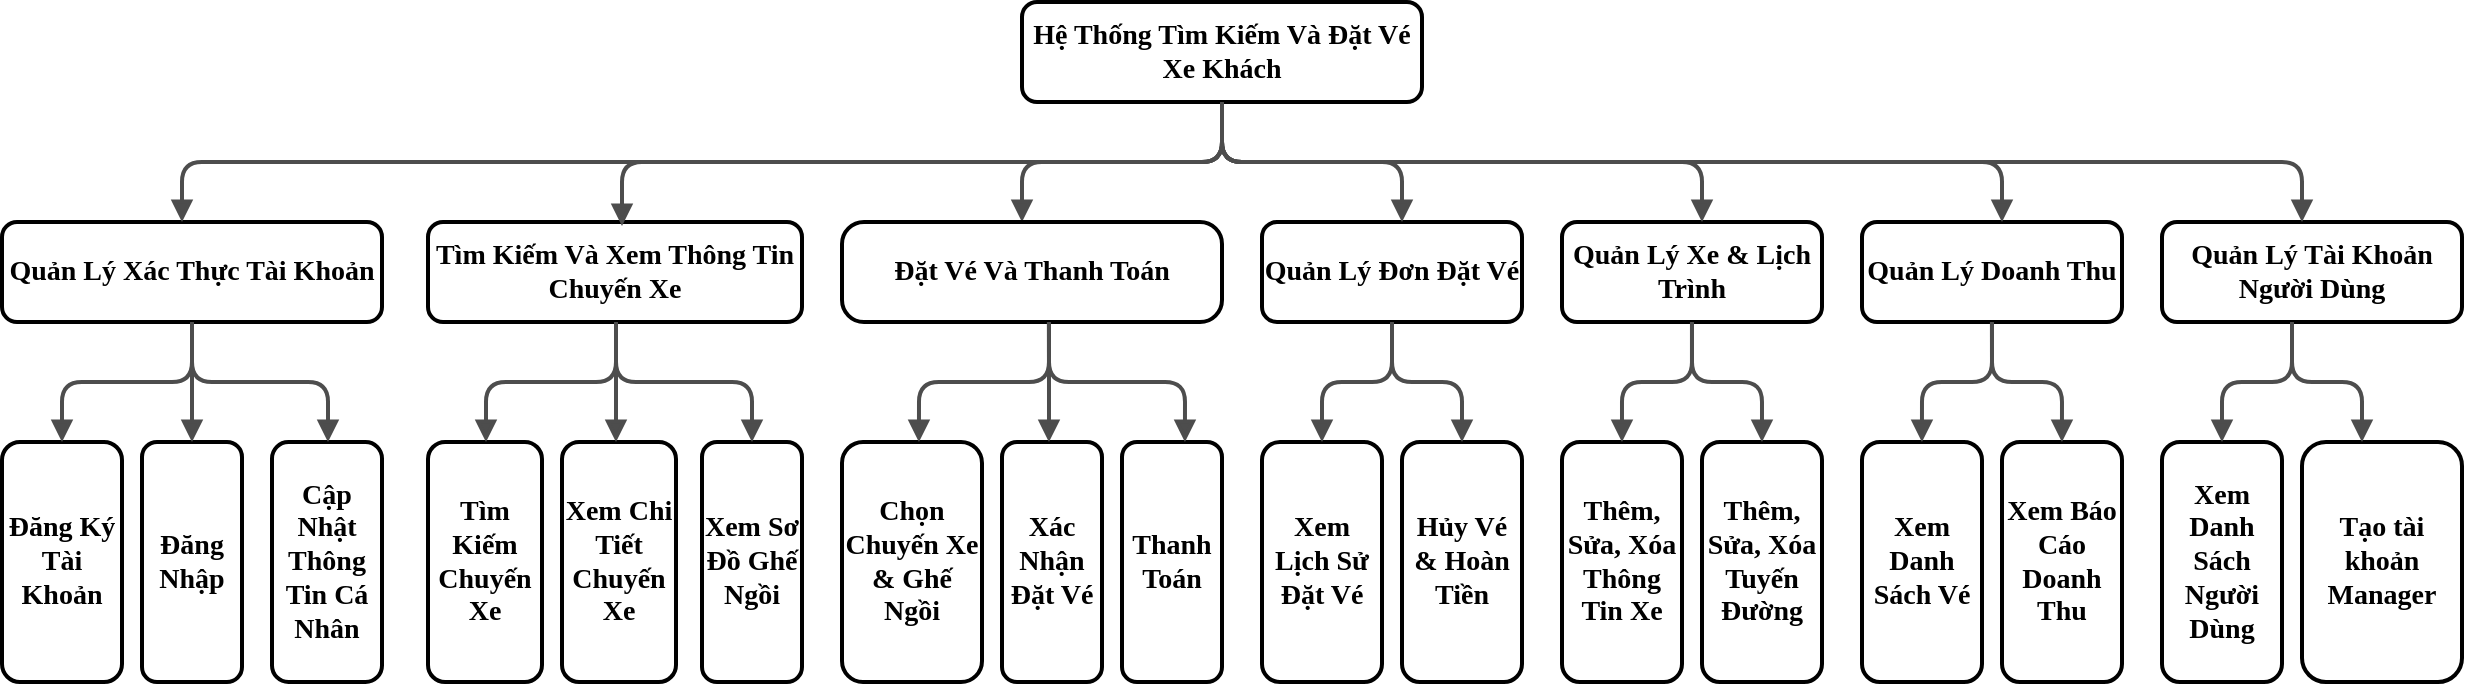 <mxfile version="26.1.0">
  <diagram name="Page-1" id="19d8dcba-68ad-dc05-1034-9cf7b2a963f6">
    <mxGraphModel dx="1313" dy="696" grid="1" gridSize="10" guides="1" tooltips="1" connect="1" arrows="1" fold="1" page="1" pageScale="1" pageWidth="1100" pageHeight="850" background="#ffffff" math="0" shadow="0">
      <root>
        <mxCell id="0" />
        <mxCell id="1" parent="0" />
        <mxCell id="218ae93e1282097f-44" value="" style="edgeStyle=orthogonalEdgeStyle;rounded=1;html=1;labelBackgroundColor=none;endArrow=block;endFill=1;strokeColor=#4D4D4D;strokeWidth=2;fontFamily=Verdana;fontSize=14;fontStyle=1;exitX=0.5;exitY=1;exitDx=0;exitDy=0;" parent="1" source="6257edae8c83ed4a-1" target="218ae93e1282097f-2" edge="1">
          <mxGeometry relative="1" as="geometry">
            <mxPoint x="1260" y="160" as="sourcePoint" />
            <Array as="points">
              <mxPoint x="1250" y="190" />
              <mxPoint x="1150" y="190" />
            </Array>
          </mxGeometry>
        </mxCell>
        <mxCell id="218ae93e1282097f-8" value="Đăng Ký Tài Khoản" style="whiteSpace=wrap;html=1;rounded=1;shadow=0;comic=0;strokeWidth=2;fontFamily=Verdana;align=center;fontSize=14;fontStyle=1" parent="1" vertex="1">
          <mxGeometry x="640" y="330" width="60" height="120" as="geometry" />
        </mxCell>
        <mxCell id="6257edae8c83ed4a-9" value="Quản Lý Xác Thực Tài Khoản" style="whiteSpace=wrap;html=1;rounded=1;shadow=0;comic=0;strokeWidth=2;fontFamily=Verdana;align=center;fontSize=14;fontStyle=1" parent="1" vertex="1">
          <mxGeometry x="640" y="220" width="190" height="50" as="geometry" />
        </mxCell>
        <mxCell id="6257edae8c83ed4a-21" value="Cập Nhật Thông Tin Cá Nhân" style="whiteSpace=wrap;html=1;rounded=1;shadow=0;comic=0;strokeWidth=2;fontFamily=Verdana;align=center;fontSize=14;fontStyle=1" parent="1" vertex="1">
          <mxGeometry x="775" y="330" width="55" height="120" as="geometry" />
        </mxCell>
        <mxCell id="6257edae8c83ed4a-12" value="Tìm Kiếm Và Xem Thông Tin Chuyến Xe" style="whiteSpace=wrap;html=1;rounded=1;shadow=0;comic=0;strokeWidth=2;fontFamily=Verdana;align=center;fontSize=14;fontStyle=1" parent="1" vertex="1">
          <mxGeometry x="853" y="220" width="187" height="50" as="geometry" />
        </mxCell>
        <mxCell id="6257edae8c83ed4a-1" value="&lt;font&gt;Hệ Thống Tìm Kiếm Và Đặt Vé Xe Khách&lt;/font&gt;" style="whiteSpace=wrap;html=1;rounded=1;shadow=0;comic=0;strokeWidth=2;fontFamily=Verdana;align=center;fontSize=14;fontStyle=1" parent="1" vertex="1">
          <mxGeometry x="1150" y="110" width="200" height="50" as="geometry" />
        </mxCell>
        <mxCell id="218ae93e1282097f-2" value="Đặt Vé Và Thanh Toán" style="whiteSpace=wrap;html=1;rounded=1;shadow=0;comic=0;strokeWidth=2;fontFamily=Verdana;align=center;fontSize=14;fontStyle=1;arcSize=22;" parent="1" vertex="1">
          <mxGeometry x="1060" y="220" width="190" height="50" as="geometry" />
        </mxCell>
        <mxCell id="218ae93e1282097f-5" value="Quản Lý Đơn Đặt Vé" style="whiteSpace=wrap;html=1;rounded=1;shadow=0;comic=0;strokeWidth=2;fontFamily=Verdana;align=center;fontSize=14;fontStyle=1" parent="1" vertex="1">
          <mxGeometry x="1270" y="220" width="130" height="50" as="geometry" />
        </mxCell>
        <mxCell id="yoJNtJ-4dLOCvJawa3UI-1" value="Đăng Nhập" style="whiteSpace=wrap;html=1;rounded=1;shadow=0;comic=0;strokeWidth=2;fontFamily=Verdana;align=center;fontSize=14;fontStyle=1" vertex="1" parent="1">
          <mxGeometry x="710" y="330" width="50" height="120" as="geometry" />
        </mxCell>
        <mxCell id="yoJNtJ-4dLOCvJawa3UI-10" value="Tìm Kiếm Chuyến Xe" style="whiteSpace=wrap;html=1;rounded=1;shadow=0;comic=0;strokeWidth=2;fontFamily=Verdana;align=center;fontSize=14;fontStyle=1" vertex="1" parent="1">
          <mxGeometry x="853" y="330" width="57" height="120" as="geometry" />
        </mxCell>
        <mxCell id="yoJNtJ-4dLOCvJawa3UI-11" value="Xem Sơ Đồ Ghế Ngồi" style="whiteSpace=wrap;html=1;rounded=1;shadow=0;comic=0;strokeWidth=2;fontFamily=Verdana;align=center;fontSize=14;fontStyle=1" vertex="1" parent="1">
          <mxGeometry x="990" y="330" width="50" height="120" as="geometry" />
        </mxCell>
        <mxCell id="yoJNtJ-4dLOCvJawa3UI-12" value="Xem Chi Tiết Chuyến Xe" style="whiteSpace=wrap;html=1;rounded=1;shadow=0;comic=0;strokeWidth=2;fontFamily=Verdana;align=center;fontSize=14;fontStyle=1" vertex="1" parent="1">
          <mxGeometry x="920" y="330" width="57" height="120" as="geometry" />
        </mxCell>
        <mxCell id="yoJNtJ-4dLOCvJawa3UI-13" value="Chọn Chuyến Xe &amp;amp; Ghế Ngồi" style="whiteSpace=wrap;html=1;rounded=1;shadow=0;comic=0;strokeWidth=2;fontFamily=Verdana;align=center;fontSize=14;fontStyle=1" vertex="1" parent="1">
          <mxGeometry x="1060" y="330" width="70" height="120" as="geometry" />
        </mxCell>
        <mxCell id="yoJNtJ-4dLOCvJawa3UI-14" value="Thanh Toán" style="whiteSpace=wrap;html=1;rounded=1;shadow=0;comic=0;strokeWidth=2;fontFamily=Verdana;align=center;fontSize=14;fontStyle=1" vertex="1" parent="1">
          <mxGeometry x="1200" y="330" width="50" height="120" as="geometry" />
        </mxCell>
        <mxCell id="yoJNtJ-4dLOCvJawa3UI-15" value="Xác Nhận Đặt Vé" style="whiteSpace=wrap;html=1;rounded=1;shadow=0;comic=0;strokeWidth=2;fontFamily=Verdana;align=center;fontSize=14;fontStyle=1" vertex="1" parent="1">
          <mxGeometry x="1140" y="330" width="50" height="120" as="geometry" />
        </mxCell>
        <mxCell id="yoJNtJ-4dLOCvJawa3UI-16" value="Xem Lịch Sử Đặt Vé" style="whiteSpace=wrap;html=1;rounded=1;shadow=0;comic=0;strokeWidth=2;fontFamily=Verdana;align=center;fontSize=14;fontStyle=1" vertex="1" parent="1">
          <mxGeometry x="1270" y="330" width="60" height="120" as="geometry" />
        </mxCell>
        <mxCell id="yoJNtJ-4dLOCvJawa3UI-18" value="Hủy Vé &amp;amp; Hoàn Tiền" style="whiteSpace=wrap;html=1;rounded=1;shadow=0;comic=0;strokeWidth=2;fontFamily=Verdana;align=center;fontSize=14;fontStyle=1" vertex="1" parent="1">
          <mxGeometry x="1340" y="330" width="60" height="120" as="geometry" />
        </mxCell>
        <mxCell id="yoJNtJ-4dLOCvJawa3UI-19" value="Thêm, Sửa, Xóa Thông Tin Xe" style="whiteSpace=wrap;html=1;rounded=1;shadow=0;comic=0;strokeWidth=2;fontFamily=Verdana;align=center;fontSize=14;fontStyle=1" vertex="1" parent="1">
          <mxGeometry x="1420" y="330" width="60" height="120" as="geometry" />
        </mxCell>
        <mxCell id="yoJNtJ-4dLOCvJawa3UI-20" value="Quản Lý Xe &amp;amp; Lịch Trình" style="whiteSpace=wrap;html=1;rounded=1;shadow=0;comic=0;strokeWidth=2;fontFamily=Verdana;align=center;fontSize=14;fontStyle=1" vertex="1" parent="1">
          <mxGeometry x="1420" y="220" width="130" height="50" as="geometry" />
        </mxCell>
        <mxCell id="yoJNtJ-4dLOCvJawa3UI-23" value="Quản Lý Doanh Thu" style="whiteSpace=wrap;html=1;rounded=1;shadow=0;comic=0;strokeWidth=2;fontFamily=Verdana;align=center;fontSize=14;fontStyle=1" vertex="1" parent="1">
          <mxGeometry x="1570" y="220" width="130" height="50" as="geometry" />
        </mxCell>
        <mxCell id="yoJNtJ-4dLOCvJawa3UI-24" value="Quản Lý Tài Khoản Người Dùng" style="whiteSpace=wrap;html=1;rounded=1;shadow=0;comic=0;strokeWidth=2;fontFamily=Verdana;align=center;fontSize=14;fontStyle=1" vertex="1" parent="1">
          <mxGeometry x="1720" y="220" width="150" height="50" as="geometry" />
        </mxCell>
        <mxCell id="yoJNtJ-4dLOCvJawa3UI-25" value="Thêm, Sửa, Xóa Tuyến Đường" style="whiteSpace=wrap;html=1;rounded=1;shadow=0;comic=0;strokeWidth=2;fontFamily=Verdana;align=center;fontSize=14;fontStyle=1" vertex="1" parent="1">
          <mxGeometry x="1490" y="330" width="60" height="120" as="geometry" />
        </mxCell>
        <mxCell id="yoJNtJ-4dLOCvJawa3UI-26" value="Xem Danh Sách Vé" style="whiteSpace=wrap;html=1;rounded=1;shadow=0;comic=0;strokeWidth=2;fontFamily=Verdana;align=center;fontSize=14;fontStyle=1" vertex="1" parent="1">
          <mxGeometry x="1570" y="330" width="60" height="120" as="geometry" />
        </mxCell>
        <mxCell id="yoJNtJ-4dLOCvJawa3UI-29" value="Xem Báo Cáo Doanh Thu" style="whiteSpace=wrap;html=1;rounded=1;shadow=0;comic=0;strokeWidth=2;fontFamily=Verdana;align=center;fontSize=14;fontStyle=1" vertex="1" parent="1">
          <mxGeometry x="1640" y="330" width="60" height="120" as="geometry" />
        </mxCell>
        <mxCell id="yoJNtJ-4dLOCvJawa3UI-30" value="Xem Danh Sách Người Dùng" style="whiteSpace=wrap;html=1;rounded=1;shadow=0;comic=0;strokeWidth=2;fontFamily=Verdana;align=center;fontSize=14;fontStyle=1" vertex="1" parent="1">
          <mxGeometry x="1720" y="330" width="60" height="120" as="geometry" />
        </mxCell>
        <mxCell id="yoJNtJ-4dLOCvJawa3UI-41" value="" style="edgeStyle=orthogonalEdgeStyle;rounded=1;html=1;labelBackgroundColor=none;endArrow=block;endFill=1;strokeColor=#4D4D4D;strokeWidth=2;fontFamily=Verdana;fontSize=14;fontStyle=1;exitX=0.5;exitY=1;exitDx=0;exitDy=0;" edge="1" parent="1" source="6257edae8c83ed4a-1">
          <mxGeometry relative="1" as="geometry">
            <mxPoint x="1034" y="160" as="sourcePoint" />
            <mxPoint x="730" y="220" as="targetPoint" />
            <Array as="points">
              <mxPoint x="1250" y="190" />
              <mxPoint x="730" y="190" />
              <mxPoint x="730" y="220" />
            </Array>
          </mxGeometry>
        </mxCell>
        <mxCell id="yoJNtJ-4dLOCvJawa3UI-43" value="" style="edgeStyle=orthogonalEdgeStyle;rounded=1;html=1;labelBackgroundColor=none;endArrow=block;endFill=1;strokeColor=#4D4D4D;strokeWidth=2;fontFamily=Verdana;fontSize=14;fontStyle=1" edge="1" parent="1">
          <mxGeometry relative="1" as="geometry">
            <mxPoint x="1250" y="160" as="sourcePoint" />
            <mxPoint x="1340" y="220" as="targetPoint" />
            <Array as="points">
              <mxPoint x="1250" y="190" />
              <mxPoint x="1340" y="190" />
            </Array>
          </mxGeometry>
        </mxCell>
        <mxCell id="yoJNtJ-4dLOCvJawa3UI-44" value="" style="edgeStyle=orthogonalEdgeStyle;rounded=1;html=1;labelBackgroundColor=none;endArrow=block;endFill=1;strokeColor=#4D4D4D;strokeWidth=2;fontFamily=Verdana;fontSize=14;fontStyle=1;exitX=0.5;exitY=1;exitDx=0;exitDy=0;" edge="1" parent="1" source="6257edae8c83ed4a-1">
          <mxGeometry relative="1" as="geometry">
            <mxPoint x="1440" y="160" as="sourcePoint" />
            <mxPoint x="1490" y="220" as="targetPoint" />
            <Array as="points">
              <mxPoint x="1250" y="190" />
              <mxPoint x="1490" y="190" />
              <mxPoint x="1490" y="220" />
            </Array>
          </mxGeometry>
        </mxCell>
        <mxCell id="yoJNtJ-4dLOCvJawa3UI-45" value="" style="edgeStyle=orthogonalEdgeStyle;rounded=1;html=1;labelBackgroundColor=none;endArrow=block;endFill=1;strokeColor=#4D4D4D;strokeWidth=2;fontFamily=Verdana;fontSize=14;fontStyle=1;exitX=0.5;exitY=1;exitDx=0;exitDy=0;" edge="1" parent="1" source="6257edae8c83ed4a-1">
          <mxGeometry relative="1" as="geometry">
            <mxPoint x="1450" y="160" as="sourcePoint" />
            <mxPoint x="1640" y="220" as="targetPoint" />
            <Array as="points">
              <mxPoint x="1250" y="190" />
              <mxPoint x="1640" y="190" />
              <mxPoint x="1640" y="220" />
            </Array>
          </mxGeometry>
        </mxCell>
        <mxCell id="yoJNtJ-4dLOCvJawa3UI-46" value="" style="edgeStyle=orthogonalEdgeStyle;rounded=1;html=1;labelBackgroundColor=none;endArrow=block;endFill=1;strokeColor=#4D4D4D;strokeWidth=2;fontFamily=Verdana;fontSize=14;fontStyle=1;exitX=0.5;exitY=1;exitDx=0;exitDy=0;" edge="1" parent="1" source="6257edae8c83ed4a-1">
          <mxGeometry relative="1" as="geometry">
            <mxPoint x="1410" y="160" as="sourcePoint" />
            <mxPoint x="1790" y="220" as="targetPoint" />
            <Array as="points">
              <mxPoint x="1250" y="190" />
              <mxPoint x="1790" y="190" />
              <mxPoint x="1790" y="220" />
            </Array>
          </mxGeometry>
        </mxCell>
        <mxCell id="yoJNtJ-4dLOCvJawa3UI-47" value="" style="edgeStyle=orthogonalEdgeStyle;rounded=1;html=1;labelBackgroundColor=none;endArrow=block;endFill=1;strokeColor=#4D4D4D;strokeWidth=2;fontFamily=Verdana;fontSize=14;fontStyle=1;exitX=0.5;exitY=1;exitDx=0;exitDy=0;" edge="1" parent="1" source="6257edae8c83ed4a-1">
          <mxGeometry relative="1" as="geometry">
            <mxPoint x="1260" y="160" as="sourcePoint" />
            <mxPoint x="950" y="222" as="targetPoint" />
            <Array as="points">
              <mxPoint x="1250" y="190" />
              <mxPoint x="950" y="190" />
            </Array>
          </mxGeometry>
        </mxCell>
        <mxCell id="yoJNtJ-4dLOCvJawa3UI-48" value="" style="edgeStyle=orthogonalEdgeStyle;rounded=1;html=1;labelBackgroundColor=none;endArrow=block;endFill=1;strokeColor=#4D4D4D;strokeWidth=2;fontFamily=Verdana;fontSize=14;fontStyle=1;exitX=0.5;exitY=1;exitDx=0;exitDy=0;entryX=0.5;entryY=0;entryDx=0;entryDy=0;" edge="1" parent="1" source="6257edae8c83ed4a-9" target="218ae93e1282097f-8">
          <mxGeometry relative="1" as="geometry">
            <mxPoint x="1260" y="270" as="sourcePoint" />
            <mxPoint x="720" y="330" as="targetPoint" />
            <Array as="points">
              <mxPoint x="735" y="300" />
              <mxPoint x="670" y="300" />
            </Array>
          </mxGeometry>
        </mxCell>
        <mxCell id="yoJNtJ-4dLOCvJawa3UI-49" value="" style="edgeStyle=orthogonalEdgeStyle;rounded=1;html=1;labelBackgroundColor=none;endArrow=block;endFill=1;strokeColor=#4D4D4D;strokeWidth=2;fontFamily=Verdana;fontSize=14;fontStyle=1;exitX=0.5;exitY=1;exitDx=0;exitDy=0;entryX=0.5;entryY=0;entryDx=0;entryDy=0;" edge="1" parent="1" source="6257edae8c83ed4a-9" target="yoJNtJ-4dLOCvJawa3UI-1">
          <mxGeometry relative="1" as="geometry">
            <mxPoint x="745" y="280" as="sourcePoint" />
            <mxPoint x="680" y="340" as="targetPoint" />
            <Array as="points">
              <mxPoint x="735" y="320" />
              <mxPoint x="735" y="320" />
            </Array>
          </mxGeometry>
        </mxCell>
        <mxCell id="yoJNtJ-4dLOCvJawa3UI-50" value="" style="edgeStyle=orthogonalEdgeStyle;rounded=1;html=1;labelBackgroundColor=none;endArrow=block;endFill=1;strokeColor=#4D4D4D;strokeWidth=2;fontFamily=Verdana;fontSize=14;fontStyle=1;exitX=0.5;exitY=1;exitDx=0;exitDy=0;entryX=0.5;entryY=0;entryDx=0;entryDy=0;" edge="1" parent="1" source="6257edae8c83ed4a-9" target="6257edae8c83ed4a-21">
          <mxGeometry relative="1" as="geometry">
            <mxPoint x="745" y="270" as="sourcePoint" />
            <mxPoint x="680" y="330" as="targetPoint" />
            <Array as="points">
              <mxPoint x="735" y="300" />
              <mxPoint x="803" y="300" />
              <mxPoint x="803" y="330" />
            </Array>
          </mxGeometry>
        </mxCell>
        <mxCell id="yoJNtJ-4dLOCvJawa3UI-57" value="" style="edgeStyle=orthogonalEdgeStyle;rounded=1;html=1;labelBackgroundColor=none;endArrow=block;endFill=1;strokeColor=#4D4D4D;strokeWidth=2;fontFamily=Verdana;fontSize=14;fontStyle=1;exitX=0.5;exitY=1;exitDx=0;exitDy=0;entryX=0.5;entryY=0;entryDx=0;entryDy=0;" edge="1" parent="1">
          <mxGeometry relative="1" as="geometry">
            <mxPoint x="947" y="270" as="sourcePoint" />
            <mxPoint x="882" y="330" as="targetPoint" />
            <Array as="points">
              <mxPoint x="947" y="300" />
              <mxPoint x="882" y="300" />
            </Array>
          </mxGeometry>
        </mxCell>
        <mxCell id="yoJNtJ-4dLOCvJawa3UI-58" value="" style="edgeStyle=orthogonalEdgeStyle;rounded=1;html=1;labelBackgroundColor=none;endArrow=block;endFill=1;strokeColor=#4D4D4D;strokeWidth=2;fontFamily=Verdana;fontSize=14;fontStyle=1;exitX=0.5;exitY=1;exitDx=0;exitDy=0;entryX=0.5;entryY=0;entryDx=0;entryDy=0;" edge="1" parent="1">
          <mxGeometry relative="1" as="geometry">
            <mxPoint x="947" y="270" as="sourcePoint" />
            <mxPoint x="947" y="330" as="targetPoint" />
            <Array as="points">
              <mxPoint x="947" y="320" />
              <mxPoint x="947" y="320" />
            </Array>
          </mxGeometry>
        </mxCell>
        <mxCell id="yoJNtJ-4dLOCvJawa3UI-59" value="" style="edgeStyle=orthogonalEdgeStyle;rounded=1;html=1;labelBackgroundColor=none;endArrow=block;endFill=1;strokeColor=#4D4D4D;strokeWidth=2;fontFamily=Verdana;fontSize=14;fontStyle=1;exitX=0.5;exitY=1;exitDx=0;exitDy=0;entryX=0.5;entryY=0;entryDx=0;entryDy=0;" edge="1" parent="1">
          <mxGeometry relative="1" as="geometry">
            <mxPoint x="947" y="270" as="sourcePoint" />
            <mxPoint x="1015" y="330" as="targetPoint" />
            <Array as="points">
              <mxPoint x="947" y="300" />
              <mxPoint x="1015" y="300" />
              <mxPoint x="1015" y="330" />
            </Array>
          </mxGeometry>
        </mxCell>
        <mxCell id="yoJNtJ-4dLOCvJawa3UI-60" value="" style="edgeStyle=orthogonalEdgeStyle;rounded=1;html=1;labelBackgroundColor=none;endArrow=block;endFill=1;strokeColor=#4D4D4D;strokeWidth=2;fontFamily=Verdana;fontSize=14;fontStyle=1;exitX=0.5;exitY=1;exitDx=0;exitDy=0;entryX=0.5;entryY=0;entryDx=0;entryDy=0;" edge="1" parent="1">
          <mxGeometry relative="1" as="geometry">
            <mxPoint x="1163.48" y="270" as="sourcePoint" />
            <mxPoint x="1098.48" y="330" as="targetPoint" />
            <Array as="points">
              <mxPoint x="1163.48" y="300" />
              <mxPoint x="1098.48" y="300" />
            </Array>
          </mxGeometry>
        </mxCell>
        <mxCell id="yoJNtJ-4dLOCvJawa3UI-61" value="" style="edgeStyle=orthogonalEdgeStyle;rounded=1;html=1;labelBackgroundColor=none;endArrow=block;endFill=1;strokeColor=#4D4D4D;strokeWidth=2;fontFamily=Verdana;fontSize=14;fontStyle=1;exitX=0.5;exitY=1;exitDx=0;exitDy=0;entryX=0.5;entryY=0;entryDx=0;entryDy=0;" edge="1" parent="1">
          <mxGeometry relative="1" as="geometry">
            <mxPoint x="1163.48" y="270" as="sourcePoint" />
            <mxPoint x="1163.48" y="330" as="targetPoint" />
            <Array as="points">
              <mxPoint x="1163.48" y="320" />
              <mxPoint x="1163.48" y="320" />
            </Array>
          </mxGeometry>
        </mxCell>
        <mxCell id="yoJNtJ-4dLOCvJawa3UI-62" value="" style="edgeStyle=orthogonalEdgeStyle;rounded=1;html=1;labelBackgroundColor=none;endArrow=block;endFill=1;strokeColor=#4D4D4D;strokeWidth=2;fontFamily=Verdana;fontSize=14;fontStyle=1;exitX=0.5;exitY=1;exitDx=0;exitDy=0;entryX=0.5;entryY=0;entryDx=0;entryDy=0;" edge="1" parent="1">
          <mxGeometry relative="1" as="geometry">
            <mxPoint x="1163.48" y="270" as="sourcePoint" />
            <mxPoint x="1231.48" y="330" as="targetPoint" />
            <Array as="points">
              <mxPoint x="1163.48" y="300" />
              <mxPoint x="1231.48" y="300" />
            </Array>
          </mxGeometry>
        </mxCell>
        <mxCell id="yoJNtJ-4dLOCvJawa3UI-63" value="" style="edgeStyle=orthogonalEdgeStyle;rounded=1;html=1;labelBackgroundColor=none;endArrow=block;endFill=1;strokeColor=#4D4D4D;strokeWidth=2;fontFamily=Verdana;fontSize=14;fontStyle=1;exitX=0.5;exitY=1;exitDx=0;exitDy=0;entryX=0.5;entryY=0;entryDx=0;entryDy=0;" edge="1" parent="1" target="yoJNtJ-4dLOCvJawa3UI-16">
          <mxGeometry relative="1" as="geometry">
            <mxPoint x="1335" y="270" as="sourcePoint" />
            <mxPoint x="1270" y="330" as="targetPoint" />
            <Array as="points">
              <mxPoint x="1335" y="300" />
              <mxPoint x="1300" y="300" />
            </Array>
          </mxGeometry>
        </mxCell>
        <mxCell id="yoJNtJ-4dLOCvJawa3UI-65" value="" style="edgeStyle=orthogonalEdgeStyle;rounded=1;html=1;labelBackgroundColor=none;endArrow=block;endFill=1;strokeColor=#4D4D4D;strokeWidth=2;fontFamily=Verdana;fontSize=14;fontStyle=1;exitX=0.5;exitY=1;exitDx=0;exitDy=0;entryX=0.5;entryY=0;entryDx=0;entryDy=0;" edge="1" parent="1" target="yoJNtJ-4dLOCvJawa3UI-18">
          <mxGeometry relative="1" as="geometry">
            <mxPoint x="1335" y="270" as="sourcePoint" />
            <mxPoint x="1403" y="330" as="targetPoint" />
            <Array as="points">
              <mxPoint x="1335" y="300" />
              <mxPoint x="1370" y="300" />
            </Array>
          </mxGeometry>
        </mxCell>
        <mxCell id="yoJNtJ-4dLOCvJawa3UI-72" value="" style="edgeStyle=orthogonalEdgeStyle;rounded=1;html=1;labelBackgroundColor=none;endArrow=block;endFill=1;strokeColor=#4D4D4D;strokeWidth=2;fontFamily=Verdana;fontSize=14;fontStyle=1;exitX=0.5;exitY=1;exitDx=0;exitDy=0;entryX=0.5;entryY=0;entryDx=0;entryDy=0;" edge="1" parent="1">
          <mxGeometry relative="1" as="geometry">
            <mxPoint x="1634.98" y="270" as="sourcePoint" />
            <mxPoint x="1599.98" y="330" as="targetPoint" />
            <Array as="points">
              <mxPoint x="1634.98" y="300" />
              <mxPoint x="1599.98" y="300" />
            </Array>
          </mxGeometry>
        </mxCell>
        <mxCell id="yoJNtJ-4dLOCvJawa3UI-73" value="" style="edgeStyle=orthogonalEdgeStyle;rounded=1;html=1;labelBackgroundColor=none;endArrow=block;endFill=1;strokeColor=#4D4D4D;strokeWidth=2;fontFamily=Verdana;fontSize=14;fontStyle=1;exitX=0.5;exitY=1;exitDx=0;exitDy=0;entryX=0.5;entryY=0;entryDx=0;entryDy=0;" edge="1" parent="1">
          <mxGeometry relative="1" as="geometry">
            <mxPoint x="1634.98" y="270" as="sourcePoint" />
            <mxPoint x="1669.98" y="330" as="targetPoint" />
            <Array as="points">
              <mxPoint x="1634.98" y="300" />
              <mxPoint x="1669.98" y="300" />
            </Array>
          </mxGeometry>
        </mxCell>
        <mxCell id="yoJNtJ-4dLOCvJawa3UI-80" value="" style="edgeStyle=orthogonalEdgeStyle;rounded=1;html=1;labelBackgroundColor=none;endArrow=block;endFill=1;strokeColor=#4D4D4D;strokeWidth=2;fontFamily=Verdana;fontSize=14;fontStyle=1;exitX=0.5;exitY=1;exitDx=0;exitDy=0;entryX=0.5;entryY=0;entryDx=0;entryDy=0;" edge="1" parent="1">
          <mxGeometry relative="1" as="geometry">
            <mxPoint x="1484.99" y="270" as="sourcePoint" />
            <mxPoint x="1449.99" y="330" as="targetPoint" />
            <Array as="points">
              <mxPoint x="1484.99" y="300" />
              <mxPoint x="1449.99" y="300" />
            </Array>
          </mxGeometry>
        </mxCell>
        <mxCell id="yoJNtJ-4dLOCvJawa3UI-81" value="" style="edgeStyle=orthogonalEdgeStyle;rounded=1;html=1;labelBackgroundColor=none;endArrow=block;endFill=1;strokeColor=#4D4D4D;strokeWidth=2;fontFamily=Verdana;fontSize=14;fontStyle=1;exitX=0.5;exitY=1;exitDx=0;exitDy=0;entryX=0.5;entryY=0;entryDx=0;entryDy=0;" edge="1" parent="1">
          <mxGeometry relative="1" as="geometry">
            <mxPoint x="1484.99" y="270" as="sourcePoint" />
            <mxPoint x="1519.99" y="330" as="targetPoint" />
            <Array as="points">
              <mxPoint x="1484.99" y="300" />
              <mxPoint x="1519.99" y="300" />
            </Array>
          </mxGeometry>
        </mxCell>
        <mxCell id="yoJNtJ-4dLOCvJawa3UI-83" value="Tạo tài khoản Manager" style="whiteSpace=wrap;html=1;rounded=1;shadow=0;comic=0;strokeWidth=2;fontFamily=Verdana;align=center;fontSize=14;fontStyle=1" vertex="1" parent="1">
          <mxGeometry x="1790" y="330" width="80" height="120" as="geometry" />
        </mxCell>
        <mxCell id="yoJNtJ-4dLOCvJawa3UI-84" value="" style="edgeStyle=orthogonalEdgeStyle;rounded=1;html=1;labelBackgroundColor=none;endArrow=block;endFill=1;strokeColor=#4D4D4D;strokeWidth=2;fontFamily=Verdana;fontSize=14;fontStyle=1;exitX=0.5;exitY=1;exitDx=0;exitDy=0;entryX=0.5;entryY=0;entryDx=0;entryDy=0;" edge="1" parent="1">
          <mxGeometry relative="1" as="geometry">
            <mxPoint x="1785" y="270" as="sourcePoint" />
            <mxPoint x="1750" y="330" as="targetPoint" />
            <Array as="points">
              <mxPoint x="1785" y="300" />
              <mxPoint x="1750" y="300" />
            </Array>
          </mxGeometry>
        </mxCell>
        <mxCell id="yoJNtJ-4dLOCvJawa3UI-85" value="" style="edgeStyle=orthogonalEdgeStyle;rounded=1;html=1;labelBackgroundColor=none;endArrow=block;endFill=1;strokeColor=#4D4D4D;strokeWidth=2;fontFamily=Verdana;fontSize=14;fontStyle=1;exitX=0.5;exitY=1;exitDx=0;exitDy=0;entryX=0.5;entryY=0;entryDx=0;entryDy=0;" edge="1" parent="1">
          <mxGeometry relative="1" as="geometry">
            <mxPoint x="1785" y="270" as="sourcePoint" />
            <mxPoint x="1820" y="330" as="targetPoint" />
            <Array as="points">
              <mxPoint x="1785" y="300" />
              <mxPoint x="1820" y="300" />
            </Array>
          </mxGeometry>
        </mxCell>
      </root>
    </mxGraphModel>
  </diagram>
</mxfile>
